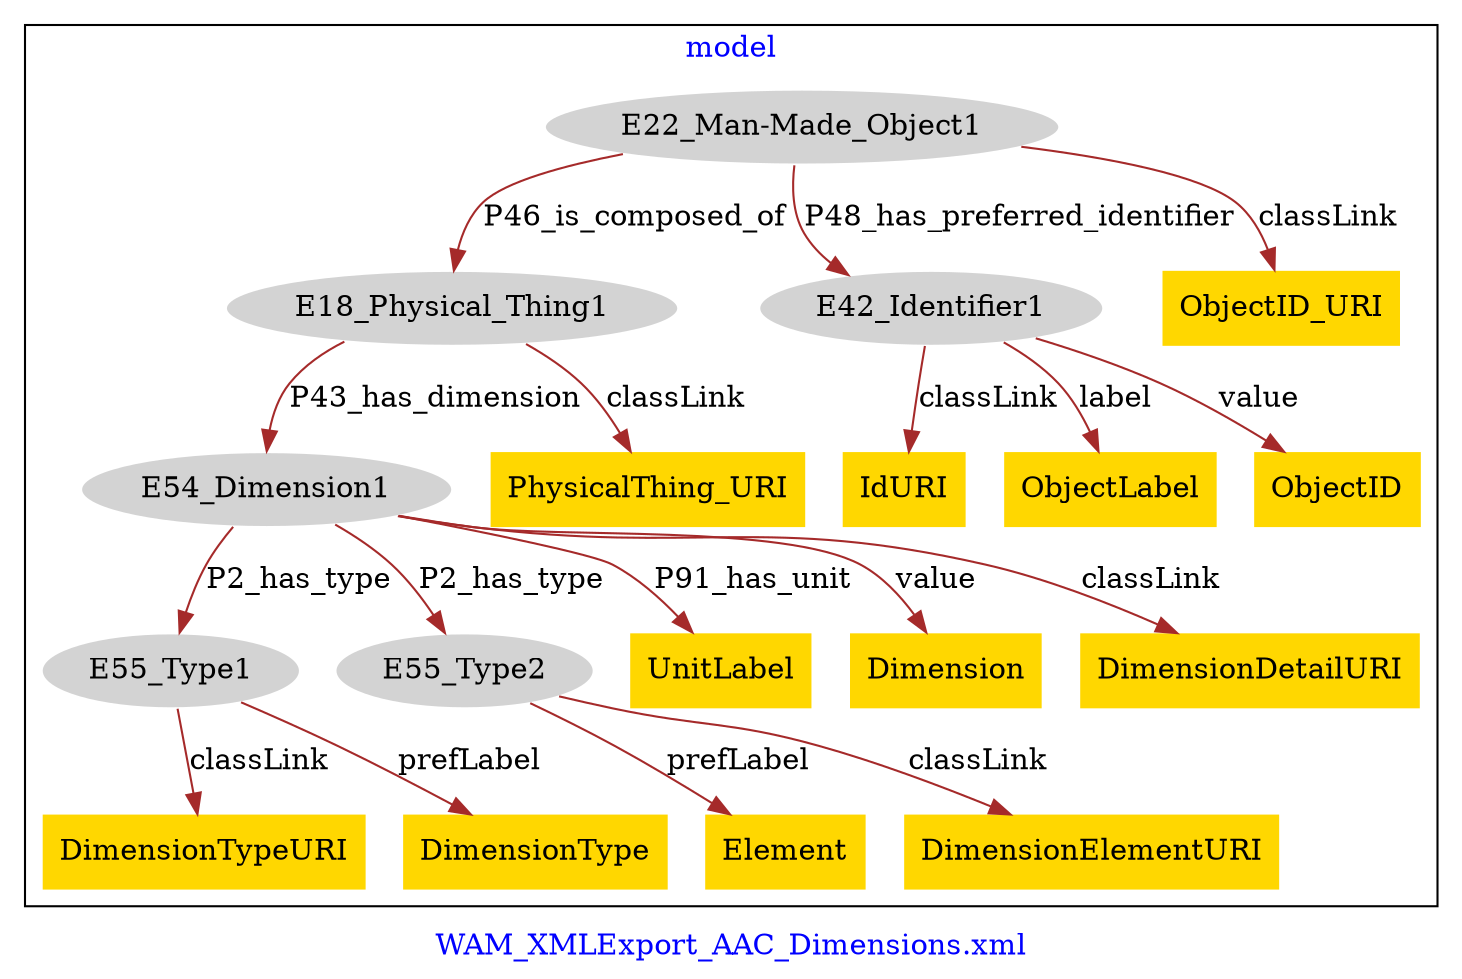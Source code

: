 digraph n0 {
fontcolor="blue"
remincross="true"
label="WAM_XMLExport_AAC_Dimensions.xml"
subgraph cluster {
label="model"
n2[style="filled",color="white",fillcolor="lightgray",label="E18_Physical_Thing1"];
n3[style="filled",color="white",fillcolor="lightgray",label="E54_Dimension1"];
n4[style="filled",color="white",fillcolor="lightgray",label="E22_Man-Made_Object1"];
n5[style="filled",color="white",fillcolor="lightgray",label="E42_Identifier1"];
n6[style="filled",color="white",fillcolor="lightgray",label="E55_Type1"];
n7[style="filled",color="white",fillcolor="lightgray",label="E55_Type2"];
n8[shape="plaintext",style="filled",fillcolor="gold",label="IdURI"];
n9[shape="plaintext",style="filled",fillcolor="gold",label="Element"];
n10[shape="plaintext",style="filled",fillcolor="gold",label="DimensionTypeURI"];
n11[shape="plaintext",style="filled",fillcolor="gold",label="UnitLabel"];
n12[shape="plaintext",style="filled",fillcolor="gold",label="DimensionElementURI"];
n13[shape="plaintext",style="filled",fillcolor="gold",label="Dimension"];
n14[shape="plaintext",style="filled",fillcolor="gold",label="ObjectLabel"];
n15[shape="plaintext",style="filled",fillcolor="gold",label="DimensionType"];
n16[shape="plaintext",style="filled",fillcolor="gold",label="ObjectID_URI"];
n17[shape="plaintext",style="filled",fillcolor="gold",label="DimensionDetailURI"];
n18[shape="plaintext",style="filled",fillcolor="gold",label="ObjectID"];
n19[shape="plaintext",style="filled",fillcolor="gold",label="PhysicalThing_URI"];
}
n2 -> n3[color="brown",fontcolor="black",label="P43_has_dimension"]
n4 -> n2[color="brown",fontcolor="black",label="P46_is_composed_of"]
n4 -> n5[color="brown",fontcolor="black",label="P48_has_preferred_identifier"]
n3 -> n6[color="brown",fontcolor="black",label="P2_has_type"]
n3 -> n7[color="brown",fontcolor="black",label="P2_has_type"]
n5 -> n8[color="brown",fontcolor="black",label="classLink"]
n7 -> n9[color="brown",fontcolor="black",label="prefLabel"]
n6 -> n10[color="brown",fontcolor="black",label="classLink"]
n3 -> n11[color="brown",fontcolor="black",label="P91_has_unit"]
n7 -> n12[color="brown",fontcolor="black",label="classLink"]
n3 -> n13[color="brown",fontcolor="black",label="value"]
n5 -> n14[color="brown",fontcolor="black",label="label"]
n6 -> n15[color="brown",fontcolor="black",label="prefLabel"]
n4 -> n16[color="brown",fontcolor="black",label="classLink"]
n3 -> n17[color="brown",fontcolor="black",label="classLink"]
n5 -> n18[color="brown",fontcolor="black",label="value"]
n2 -> n19[color="brown",fontcolor="black",label="classLink"]
}
